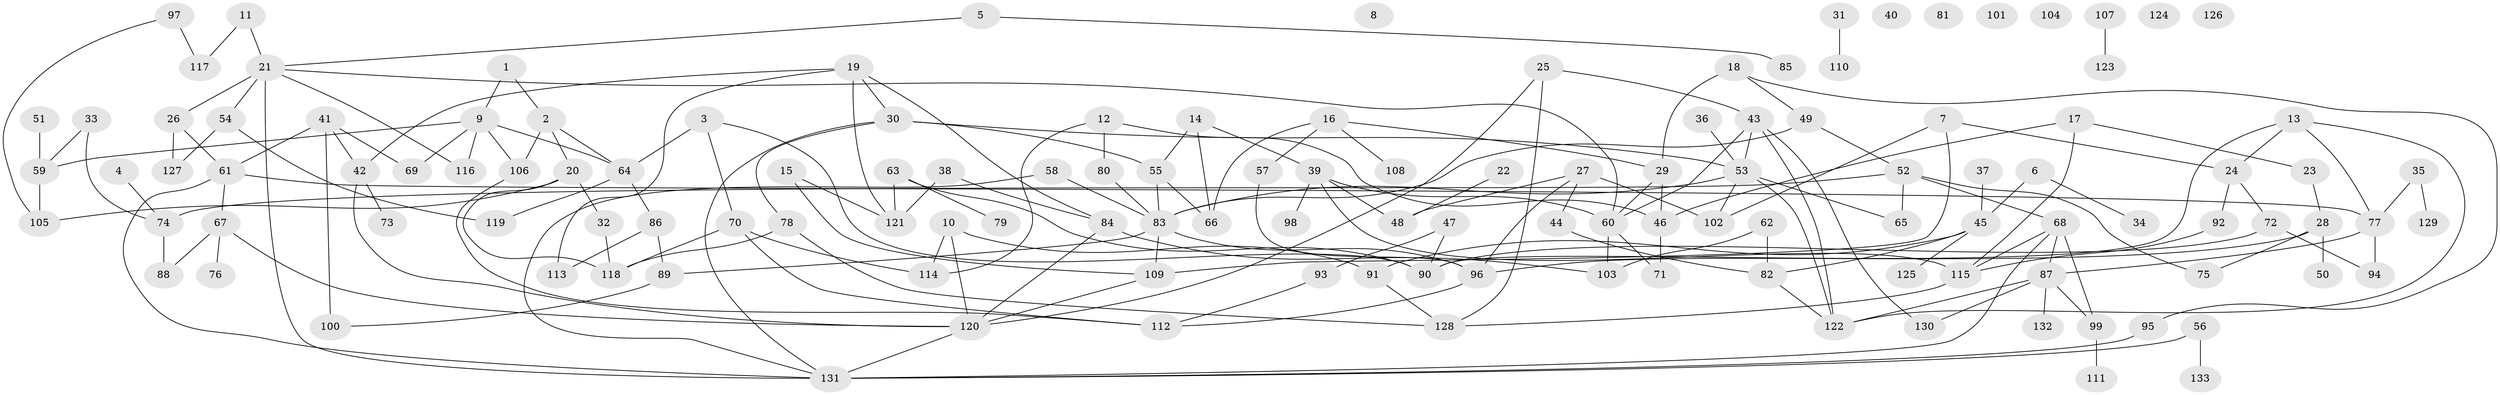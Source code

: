 // coarse degree distribution, {2: 0.21348314606741572, 6: 0.10112359550561797, 1: 0.14606741573033707, 4: 0.20224719101123595, 0: 0.10112359550561797, 7: 0.0449438202247191, 3: 0.07865168539325842, 5: 0.06741573033707865, 8: 0.011235955056179775, 9: 0.02247191011235955, 10: 0.011235955056179775}
// Generated by graph-tools (version 1.1) at 2025/23/03/03/25 07:23:26]
// undirected, 133 vertices, 191 edges
graph export_dot {
graph [start="1"]
  node [color=gray90,style=filled];
  1;
  2;
  3;
  4;
  5;
  6;
  7;
  8;
  9;
  10;
  11;
  12;
  13;
  14;
  15;
  16;
  17;
  18;
  19;
  20;
  21;
  22;
  23;
  24;
  25;
  26;
  27;
  28;
  29;
  30;
  31;
  32;
  33;
  34;
  35;
  36;
  37;
  38;
  39;
  40;
  41;
  42;
  43;
  44;
  45;
  46;
  47;
  48;
  49;
  50;
  51;
  52;
  53;
  54;
  55;
  56;
  57;
  58;
  59;
  60;
  61;
  62;
  63;
  64;
  65;
  66;
  67;
  68;
  69;
  70;
  71;
  72;
  73;
  74;
  75;
  76;
  77;
  78;
  79;
  80;
  81;
  82;
  83;
  84;
  85;
  86;
  87;
  88;
  89;
  90;
  91;
  92;
  93;
  94;
  95;
  96;
  97;
  98;
  99;
  100;
  101;
  102;
  103;
  104;
  105;
  106;
  107;
  108;
  109;
  110;
  111;
  112;
  113;
  114;
  115;
  116;
  117;
  118;
  119;
  120;
  121;
  122;
  123;
  124;
  125;
  126;
  127;
  128;
  129;
  130;
  131;
  132;
  133;
  1 -- 2;
  1 -- 9;
  2 -- 20;
  2 -- 64;
  2 -- 106;
  3 -- 64;
  3 -- 70;
  3 -- 90;
  4 -- 74;
  5 -- 21;
  5 -- 85;
  6 -- 34;
  6 -- 45;
  7 -- 24;
  7 -- 102;
  7 -- 109;
  9 -- 59;
  9 -- 64;
  9 -- 69;
  9 -- 106;
  9 -- 116;
  10 -- 91;
  10 -- 114;
  10 -- 120;
  11 -- 21;
  11 -- 117;
  12 -- 46;
  12 -- 80;
  12 -- 114;
  13 -- 24;
  13 -- 77;
  13 -- 90;
  13 -- 122;
  14 -- 39;
  14 -- 55;
  14 -- 66;
  15 -- 109;
  15 -- 121;
  16 -- 29;
  16 -- 57;
  16 -- 66;
  16 -- 108;
  17 -- 23;
  17 -- 46;
  17 -- 115;
  18 -- 29;
  18 -- 49;
  18 -- 95;
  19 -- 30;
  19 -- 42;
  19 -- 84;
  19 -- 113;
  19 -- 121;
  20 -- 32;
  20 -- 105;
  20 -- 118;
  21 -- 26;
  21 -- 54;
  21 -- 60;
  21 -- 116;
  21 -- 131;
  22 -- 48;
  23 -- 28;
  24 -- 72;
  24 -- 92;
  25 -- 43;
  25 -- 120;
  25 -- 128;
  26 -- 61;
  26 -- 127;
  27 -- 44;
  27 -- 48;
  27 -- 96;
  27 -- 102;
  28 -- 50;
  28 -- 75;
  28 -- 96;
  29 -- 46;
  29 -- 60;
  30 -- 53;
  30 -- 55;
  30 -- 78;
  30 -- 131;
  31 -- 110;
  32 -- 118;
  33 -- 59;
  33 -- 74;
  35 -- 77;
  35 -- 129;
  36 -- 53;
  37 -- 45;
  38 -- 84;
  38 -- 121;
  39 -- 48;
  39 -- 60;
  39 -- 98;
  39 -- 115;
  41 -- 42;
  41 -- 61;
  41 -- 69;
  41 -- 100;
  42 -- 73;
  42 -- 120;
  43 -- 53;
  43 -- 60;
  43 -- 122;
  43 -- 130;
  44 -- 82;
  45 -- 82;
  45 -- 91;
  45 -- 125;
  46 -- 71;
  47 -- 90;
  47 -- 93;
  49 -- 52;
  49 -- 83;
  51 -- 59;
  52 -- 65;
  52 -- 68;
  52 -- 74;
  52 -- 75;
  53 -- 65;
  53 -- 83;
  53 -- 102;
  53 -- 122;
  54 -- 119;
  54 -- 127;
  55 -- 66;
  55 -- 83;
  56 -- 131;
  56 -- 133;
  57 -- 96;
  58 -- 83;
  58 -- 131;
  59 -- 105;
  60 -- 71;
  60 -- 103;
  61 -- 67;
  61 -- 77;
  61 -- 131;
  62 -- 82;
  62 -- 103;
  63 -- 79;
  63 -- 90;
  63 -- 121;
  64 -- 86;
  64 -- 119;
  67 -- 76;
  67 -- 88;
  67 -- 120;
  68 -- 87;
  68 -- 99;
  68 -- 115;
  68 -- 131;
  70 -- 112;
  70 -- 114;
  70 -- 118;
  72 -- 90;
  72 -- 94;
  74 -- 88;
  77 -- 87;
  77 -- 94;
  78 -- 118;
  78 -- 128;
  80 -- 83;
  82 -- 122;
  83 -- 89;
  83 -- 96;
  83 -- 109;
  84 -- 103;
  84 -- 120;
  86 -- 89;
  86 -- 113;
  87 -- 99;
  87 -- 122;
  87 -- 130;
  87 -- 132;
  89 -- 100;
  91 -- 128;
  92 -- 115;
  93 -- 112;
  95 -- 131;
  96 -- 112;
  97 -- 105;
  97 -- 117;
  99 -- 111;
  106 -- 112;
  107 -- 123;
  109 -- 120;
  115 -- 128;
  120 -- 131;
}
